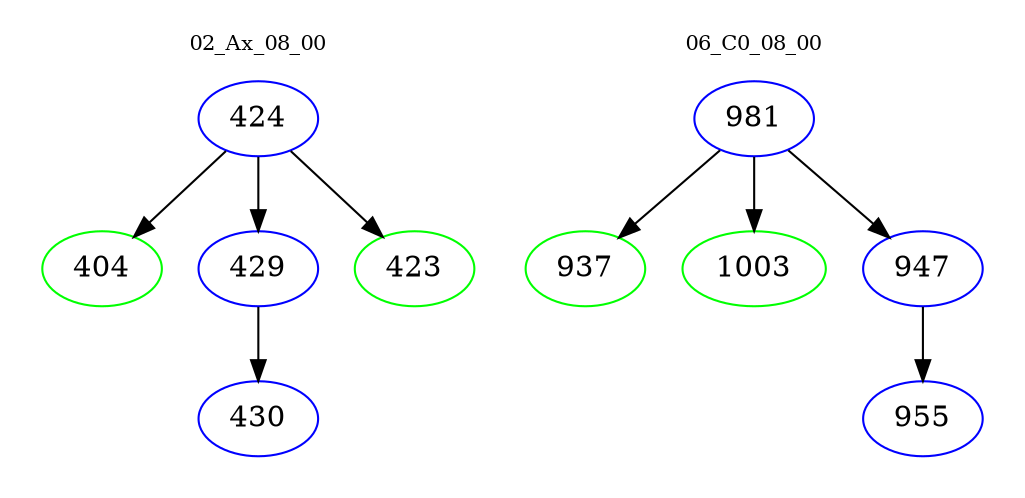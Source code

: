 digraph{
subgraph cluster_0 {
color = white
label = "02_Ax_08_00";
fontsize=10;
T0_424 [label="424", color="blue"]
T0_424 -> T0_404 [color="black"]
T0_404 [label="404", color="green"]
T0_424 -> T0_429 [color="black"]
T0_429 [label="429", color="blue"]
T0_429 -> T0_430 [color="black"]
T0_430 [label="430", color="blue"]
T0_424 -> T0_423 [color="black"]
T0_423 [label="423", color="green"]
}
subgraph cluster_1 {
color = white
label = "06_C0_08_00";
fontsize=10;
T1_981 [label="981", color="blue"]
T1_981 -> T1_937 [color="black"]
T1_937 [label="937", color="green"]
T1_981 -> T1_1003 [color="black"]
T1_1003 [label="1003", color="green"]
T1_981 -> T1_947 [color="black"]
T1_947 [label="947", color="blue"]
T1_947 -> T1_955 [color="black"]
T1_955 [label="955", color="blue"]
}
}
